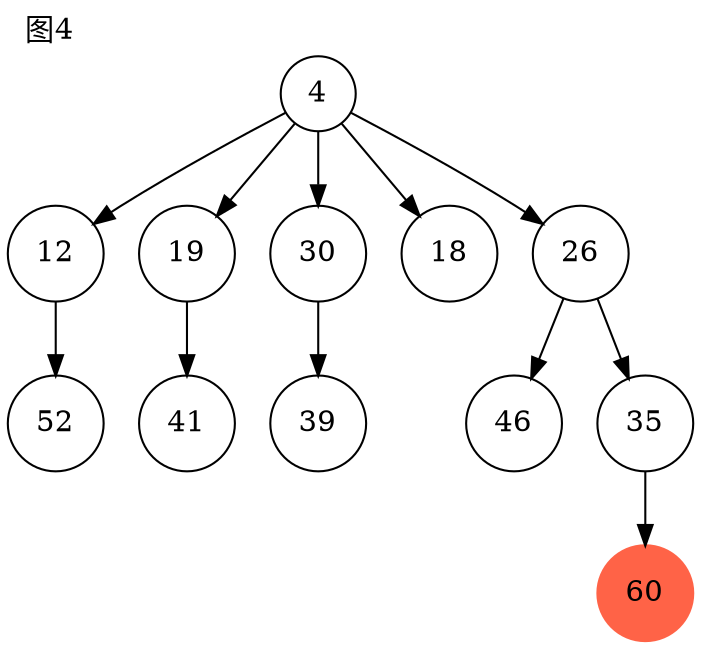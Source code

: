 digraph g{
node[shape=circle];
label="图4";
labeljust=l;
labelloc=t;
n256[label=4];
n257[label=12];
n256->n257;
n258[label=19];
n256->n258;
n259[label=30];
n256->n259;
n260[label=18];
n256->n260;
n261[label=26];
n256->n261;
n262[label=46];
n261->n262;
n263[label=35];
n261->n263;
n264[label=60,style = filled,color="tomato"];
n263->n264;
n265[label=39];
n259->n265;
n266[label=41];
n258->n266;
n267[label=52];
n257->n267;
}
